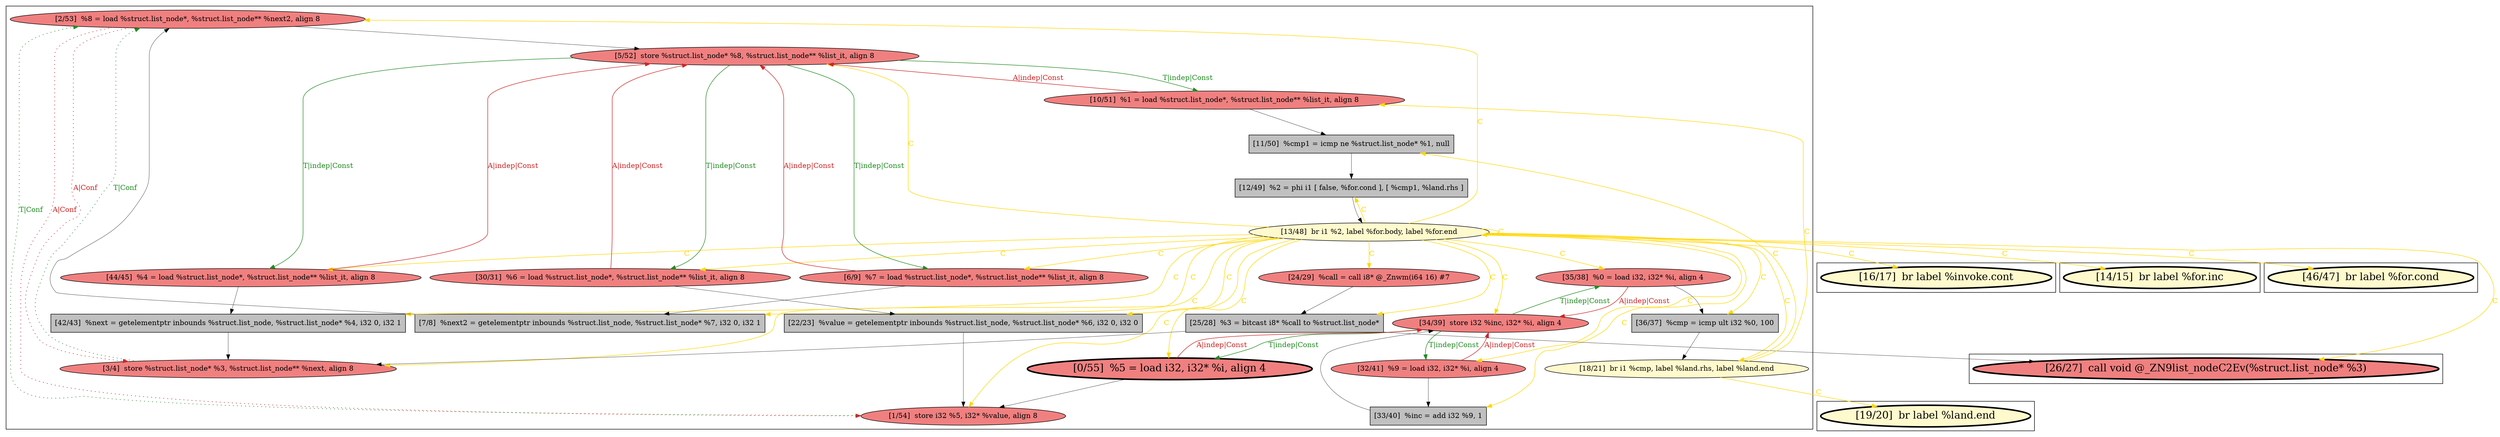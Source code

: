
digraph G {



node299->node289 [style=dotted,color=firebrick3,label="A|Conf",penwidth=1.0,fontcolor=firebrick3 ]
node290->node294 [style=solid,color=black,label="",penwidth=0.5,fontcolor=black ]
node294->node290 [style=solid,color=gold,label="C",penwidth=1.0,fontcolor=gold ]
node301->node299 [style=dotted,color=forestgreen,label="T|Conf",penwidth=1.0,fontcolor=forestgreen ]
node295->node292 [style=solid,color=forestgreen,label="T|indep|Const",penwidth=1.0,fontcolor=forestgreen ]
node299->node301 [style=dotted,color=firebrick3,label="A|Conf",penwidth=1.0,fontcolor=firebrick3 ]
node297->node306 [style=solid,color=forestgreen,label="T|indep|Const",penwidth=1.0,fontcolor=forestgreen ]
node306->node297 [style=solid,color=firebrick3,label="A|indep|Const",penwidth=1.0,fontcolor=firebrick3 ]
node297->node302 [style=solid,color=forestgreen,label="T|indep|Const",penwidth=1.0,fontcolor=forestgreen ]
node302->node293 [style=solid,color=black,label="",penwidth=0.5,fontcolor=black ]
node291->node295 [style=solid,color=black,label="",penwidth=0.5,fontcolor=black ]
node298->node299 [style=solid,color=black,label="",penwidth=0.5,fontcolor=black ]
node288->node304 [style=solid,color=black,label="",penwidth=0.5,fontcolor=black ]
node292->node289 [style=solid,color=black,label="",penwidth=0.5,fontcolor=black ]
node295->node300 [style=solid,color=forestgreen,label="T|indep|Const",penwidth=1.0,fontcolor=forestgreen ]
node294->node292 [style=solid,color=gold,label="C",penwidth=1.0,fontcolor=gold ]
node294->node303 [style=solid,color=gold,label="C",penwidth=1.0,fontcolor=gold ]
node294->node304 [style=solid,color=gold,label="C",penwidth=1.0,fontcolor=gold ]
node294->node289 [style=solid,color=gold,label="C",penwidth=1.0,fontcolor=gold ]
node294->node307 [style=solid,color=gold,label="C",penwidth=1.0,fontcolor=gold ]
node296->node301 [style=solid,color=black,label="",penwidth=0.5,fontcolor=black ]
node294->node305 [style=solid,color=gold,label="C",penwidth=1.0,fontcolor=gold ]
node294->node282 [style=solid,color=gold,label="C",penwidth=1.0,fontcolor=gold ]
node302->node297 [style=solid,color=firebrick3,label="A|indep|Const",penwidth=1.0,fontcolor=firebrick3 ]
node287->node293 [style=solid,color=gold,label="C",penwidth=1.0,fontcolor=gold ]
node287->node283 [style=solid,color=gold,label="C",penwidth=1.0,fontcolor=gold ]
node294->node301 [style=solid,color=gold,label="C",penwidth=1.0,fontcolor=gold ]
node294->node295 [style=solid,color=gold,label="C",penwidth=1.0,fontcolor=gold ]
node295->node285 [style=solid,color=forestgreen,label="T|indep|Const",penwidth=1.0,fontcolor=forestgreen ]
node294->node297 [style=solid,color=gold,label="C",penwidth=1.0,fontcolor=gold ]
node294->node281 [style=solid,color=gold,label="C",penwidth=1.0,fontcolor=gold ]
node294->node287 [style=solid,color=gold,label="C",penwidth=1.0,fontcolor=gold ]
node294->node300 [style=solid,color=gold,label="C",penwidth=1.0,fontcolor=gold ]
node297->node307 [style=solid,color=forestgreen,label="T|indep|Const",penwidth=1.0,fontcolor=forestgreen ]
node294->node286 [style=solid,color=gold,label="C",penwidth=1.0,fontcolor=gold ]
node294->node294 [style=solid,color=gold,label="C",penwidth=1.0,fontcolor=gold ]
node303->node301 [style=solid,color=black,label="",penwidth=0.5,fontcolor=black ]
node297->node288 [style=solid,color=forestgreen,label="T|indep|Const",penwidth=1.0,fontcolor=forestgreen ]
node294->node299 [style=solid,color=gold,label="C",penwidth=1.0,fontcolor=gold ]
node307->node303 [style=solid,color=black,label="",penwidth=0.5,fontcolor=black ]
node294->node285 [style=solid,color=gold,label="C",penwidth=1.0,fontcolor=gold ]
node306->node298 [style=solid,color=black,label="",penwidth=0.5,fontcolor=black ]
node292->node295 [style=solid,color=firebrick3,label="A|indep|Const",penwidth=1.0,fontcolor=firebrick3 ]
node294->node291 [style=solid,color=gold,label="C",penwidth=1.0,fontcolor=gold ]
node294->node308 [style=solid,color=gold,label="C",penwidth=1.0,fontcolor=gold ]
node305->node296 [style=solid,color=black,label="",penwidth=0.5,fontcolor=black ]
node285->node295 [style=solid,color=firebrick3,label="A|indep|Const",penwidth=1.0,fontcolor=firebrick3 ]
node289->node299 [style=dotted,color=forestgreen,label="T|Conf",penwidth=1.0,fontcolor=forestgreen ]
node294->node296 [style=solid,color=gold,label="C",penwidth=1.0,fontcolor=gold ]
node294->node306 [style=solid,color=gold,label="C",penwidth=1.0,fontcolor=gold ]
node296->node284 [style=solid,color=black,label="",penwidth=0.5,fontcolor=black ]
node304->node289 [style=solid,color=black,label="",penwidth=0.5,fontcolor=black ]
node287->node302 [style=solid,color=gold,label="C",penwidth=1.0,fontcolor=gold ]
node286->node287 [style=solid,color=black,label="",penwidth=0.5,fontcolor=black ]
node300->node291 [style=solid,color=black,label="",penwidth=0.5,fontcolor=black ]
node288->node297 [style=solid,color=firebrick3,label="A|indep|Const",penwidth=1.0,fontcolor=firebrick3 ]
node293->node290 [style=solid,color=black,label="",penwidth=0.5,fontcolor=black ]
node294->node298 [style=solid,color=gold,label="C",penwidth=1.0,fontcolor=gold ]
node294->node288 [style=solid,color=gold,label="C",penwidth=1.0,fontcolor=gold ]
node299->node297 [style=solid,color=black,label="",penwidth=0.5,fontcolor=black ]
node307->node297 [style=solid,color=firebrick3,label="A|indep|Const",penwidth=1.0,fontcolor=firebrick3 ]
node294->node284 [style=solid,color=gold,label="C",penwidth=1.0,fontcolor=gold ]
node285->node286 [style=solid,color=black,label="",penwidth=0.5,fontcolor=black ]
node300->node295 [style=solid,color=firebrick3,label="A|indep|Const",penwidth=1.0,fontcolor=firebrick3 ]


subgraph cluster4 {


node303 [fillcolor=grey,label="[42/43]  %next = getelementptr inbounds %struct.list_node, %struct.list_node* %4, i32 0, i32 1",shape=rectangle,style=filled ]
node306 [fillcolor=lightcoral,label="[6/9]  %7 = load %struct.list_node*, %struct.list_node** %list_it, align 8",shape=ellipse,style=filled ]
node301 [fillcolor=lightcoral,label="[3/4]  store %struct.list_node* %3, %struct.list_node** %next, align 8",shape=ellipse,style=filled ]
node289 [fillcolor=lightcoral,label="[1/54]  store i32 %5, i32* %value, align 8",shape=ellipse,style=filled ]
node293 [fillcolor=grey,label="[11/50]  %cmp1 = icmp ne %struct.list_node* %1, null",shape=rectangle,style=filled ]
node290 [fillcolor=grey,label="[12/49]  %2 = phi i1 [ false, %for.cond ], [ %cmp1, %land.rhs ]",shape=rectangle,style=filled ]
node295 [fillcolor=lightcoral,label="[34/39]  store i32 %inc, i32* %i, align 4",shape=ellipse,style=filled ]
node307 [fillcolor=lightcoral,label="[44/45]  %4 = load %struct.list_node*, %struct.list_node** %list_it, align 8",shape=ellipse,style=filled ]
node302 [fillcolor=lightcoral,label="[10/51]  %1 = load %struct.list_node*, %struct.list_node** %list_it, align 8",shape=ellipse,style=filled ]
node288 [fillcolor=lightcoral,label="[30/31]  %6 = load %struct.list_node*, %struct.list_node** %list_it, align 8",shape=ellipse,style=filled ]
node297 [fillcolor=lightcoral,label="[5/52]  store %struct.list_node* %8, %struct.list_node** %list_it, align 8",shape=ellipse,style=filled ]
node285 [fillcolor=lightcoral,label="[35/38]  %0 = load i32, i32* %i, align 4",shape=ellipse,style=filled ]
node304 [fillcolor=grey,label="[22/23]  %value = getelementptr inbounds %struct.list_node, %struct.list_node* %6, i32 0, i32 0",shape=rectangle,style=filled ]
node287 [fillcolor=lemonchiffon,label="[18/21]  br i1 %cmp, label %land.rhs, label %land.end",shape=ellipse,style=filled ]
node286 [fillcolor=grey,label="[36/37]  %cmp = icmp ult i32 %0, 100",shape=rectangle,style=filled ]
node291 [fillcolor=grey,label="[33/40]  %inc = add i32 %9, 1",shape=rectangle,style=filled ]
node294 [fillcolor=lemonchiffon,label="[13/48]  br i1 %2, label %for.body, label %for.end",shape=ellipse,style=filled ]
node298 [fillcolor=grey,label="[7/8]  %next2 = getelementptr inbounds %struct.list_node, %struct.list_node* %7, i32 0, i32 1",shape=rectangle,style=filled ]
node299 [fillcolor=lightcoral,label="[2/53]  %8 = load %struct.list_node*, %struct.list_node** %next2, align 8",shape=ellipse,style=filled ]
node292 [penwidth=3.0,fontsize=20,fillcolor=lightcoral,label="[0/55]  %5 = load i32, i32* %i, align 4",shape=ellipse,style=filled ]
node296 [fillcolor=grey,label="[25/28]  %3 = bitcast i8* %call to %struct.list_node*",shape=rectangle,style=filled ]
node305 [fillcolor=lightcoral,label="[24/29]  %call = call i8* @_Znwm(i64 16) #7",shape=ellipse,style=filled ]
node300 [fillcolor=lightcoral,label="[32/41]  %9 = load i32, i32* %i, align 4",shape=ellipse,style=filled ]



}

subgraph cluster3 {


node284 [penwidth=3.0,fontsize=20,fillcolor=lightcoral,label="[26/27]  call void @_ZN9list_nodeC2Ev(%struct.list_node* %3)",shape=ellipse,style=filled ]



}

subgraph cluster2 {


node283 [penwidth=3.0,fontsize=20,fillcolor=lemonchiffon,label="[19/20]  br label %land.end",shape=ellipse,style=filled ]



}

subgraph cluster5 {


node308 [penwidth=3.0,fontsize=20,fillcolor=lemonchiffon,label="[46/47]  br label %for.cond",shape=ellipse,style=filled ]



}

subgraph cluster0 {


node281 [penwidth=3.0,fontsize=20,fillcolor=lemonchiffon,label="[14/15]  br label %for.inc",shape=ellipse,style=filled ]



}

subgraph cluster1 {


node282 [penwidth=3.0,fontsize=20,fillcolor=lemonchiffon,label="[16/17]  br label %invoke.cont",shape=ellipse,style=filled ]



}

}
